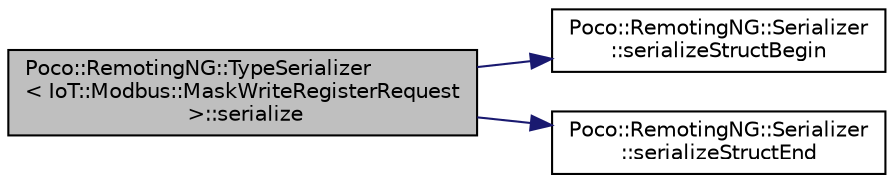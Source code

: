 digraph "Poco::RemotingNG::TypeSerializer&lt; IoT::Modbus::MaskWriteRegisterRequest &gt;::serialize"
{
 // LATEX_PDF_SIZE
  edge [fontname="Helvetica",fontsize="10",labelfontname="Helvetica",labelfontsize="10"];
  node [fontname="Helvetica",fontsize="10",shape=record];
  rankdir="LR";
  Node1 [label="Poco::RemotingNG::TypeSerializer\l\< IoT::Modbus::MaskWriteRegisterRequest\l \>::serialize",height=0.2,width=0.4,color="black", fillcolor="grey75", style="filled", fontcolor="black",tooltip=" "];
  Node1 -> Node2 [color="midnightblue",fontsize="10",style="solid",fontname="Helvetica"];
  Node2 [label="Poco::RemotingNG::Serializer\l::serializeStructBegin",height=0.2,width=0.4,color="black", fillcolor="white", style="filled",URL="$classPoco_1_1RemotingNG_1_1Serializer.html#aa09292bb7b2cc9ecde984ac44ae0397c",tooltip="Serialize an exception message."];
  Node1 -> Node3 [color="midnightblue",fontsize="10",style="solid",fontname="Helvetica"];
  Node3 [label="Poco::RemotingNG::Serializer\l::serializeStructEnd",height=0.2,width=0.4,color="black", fillcolor="white", style="filled",URL="$classPoco_1_1RemotingNG_1_1Serializer.html#ade469d82ba702ba9705cae230e00eb9b",tooltip="Begin serialization of a complex (structured) object."];
}

